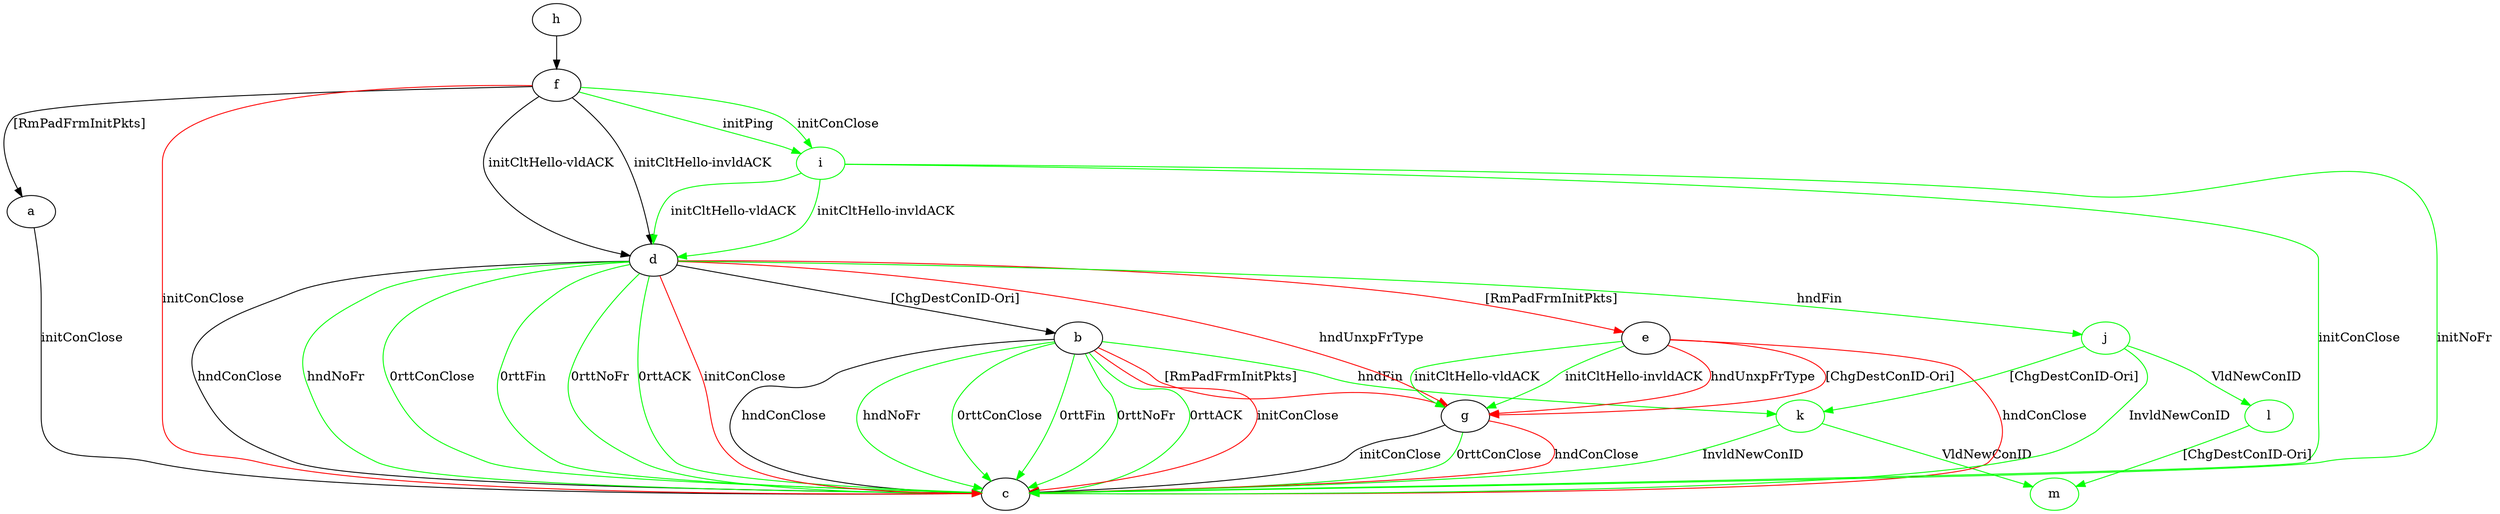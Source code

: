 digraph "" {
	a -> c	[key=0,
		label="initConClose "];
	b -> c	[key=0,
		label="hndConClose "];
	b -> c	[key=1,
		color=green,
		label="hndNoFr "];
	b -> c	[key=2,
		color=green,
		label="0rttConClose "];
	b -> c	[key=3,
		color=green,
		label="0rttFin "];
	b -> c	[key=4,
		color=green,
		label="0rttNoFr "];
	b -> c	[key=5,
		color=green,
		label="0rttACK "];
	b -> c	[key=6,
		color=red,
		label="initConClose "];
	b -> g	[key=0,
		color=red,
		label="[RmPadFrmInitPkts] "];
	k	[color=green];
	b -> k	[key=0,
		color=green,
		label="hndFin "];
	d -> b	[key=0,
		label="[ChgDestConID-Ori] "];
	d -> c	[key=0,
		label="hndConClose "];
	d -> c	[key=1,
		color=green,
		label="hndNoFr "];
	d -> c	[key=2,
		color=green,
		label="0rttConClose "];
	d -> c	[key=3,
		color=green,
		label="0rttFin "];
	d -> c	[key=4,
		color=green,
		label="0rttNoFr "];
	d -> c	[key=5,
		color=green,
		label="0rttACK "];
	d -> c	[key=6,
		color=red,
		label="initConClose "];
	d -> e	[key=0,
		color=red,
		label="[RmPadFrmInitPkts] "];
	d -> g	[key=0,
		color=red,
		label="hndUnxpFrType "];
	j	[color=green];
	d -> j	[key=0,
		color=green,
		label="hndFin "];
	e -> c	[key=0,
		color=red,
		label="hndConClose "];
	e -> g	[key=0,
		color=green,
		label="initCltHello-vldACK "];
	e -> g	[key=1,
		color=green,
		label="initCltHello-invldACK "];
	e -> g	[key=2,
		color=red,
		label="hndUnxpFrType "];
	e -> g	[key=3,
		color=red,
		label="[ChgDestConID-Ori] "];
	f -> a	[key=0,
		label="[RmPadFrmInitPkts] "];
	f -> c	[key=0,
		color=red,
		label="initConClose "];
	f -> d	[key=0,
		label="initCltHello-vldACK "];
	f -> d	[key=1,
		label="initCltHello-invldACK "];
	i	[color=green];
	f -> i	[key=0,
		color=green,
		label="initPing "];
	f -> i	[key=1,
		color=green,
		label="initConClose "];
	g -> c	[key=0,
		label="initConClose "];
	g -> c	[key=1,
		color=green,
		label="0rttConClose "];
	g -> c	[key=2,
		color=red,
		label="hndConClose "];
	h -> f	[key=0];
	i -> c	[key=0,
		color=green,
		label="initConClose "];
	i -> c	[key=1,
		color=green,
		label="initNoFr "];
	i -> d	[key=0,
		color=green,
		label="initCltHello-vldACK "];
	i -> d	[key=1,
		color=green,
		label="initCltHello-invldACK "];
	j -> c	[key=0,
		color=green,
		label="InvldNewConID "];
	j -> k	[key=0,
		color=green,
		label="[ChgDestConID-Ori] "];
	l	[color=green];
	j -> l	[key=0,
		color=green,
		label="VldNewConID "];
	k -> c	[key=0,
		color=green,
		label="InvldNewConID "];
	m	[color=green];
	k -> m	[key=0,
		color=green,
		label="VldNewConID "];
	l -> m	[key=0,
		color=green,
		label="[ChgDestConID-Ori] "];
}
